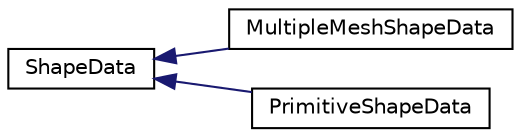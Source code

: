 digraph "Graphical Class Hierarchy"
{
 // LATEX_PDF_SIZE
  edge [fontname="Helvetica",fontsize="10",labelfontname="Helvetica",labelfontsize="10"];
  node [fontname="Helvetica",fontsize="10",shape=record];
  rankdir="LR";
  Node0 [label="ShapeData",height=0.2,width=0.4,color="black", fillcolor="white", style="filled",URL="$class_shape_data.html",tooltip=" "];
  Node0 -> Node1 [dir="back",color="midnightblue",fontsize="10",style="solid",fontname="Helvetica"];
  Node1 [label="MultipleMeshShapeData",height=0.2,width=0.4,color="black", fillcolor="white", style="filled",URL="$class_multiple_mesh_shape_data.html",tooltip=" "];
  Node0 -> Node2 [dir="back",color="midnightblue",fontsize="10",style="solid",fontname="Helvetica"];
  Node2 [label="PrimitiveShapeData",height=0.2,width=0.4,color="black", fillcolor="white", style="filled",URL="$class_primitive_shape_data.html",tooltip=" "];
}
